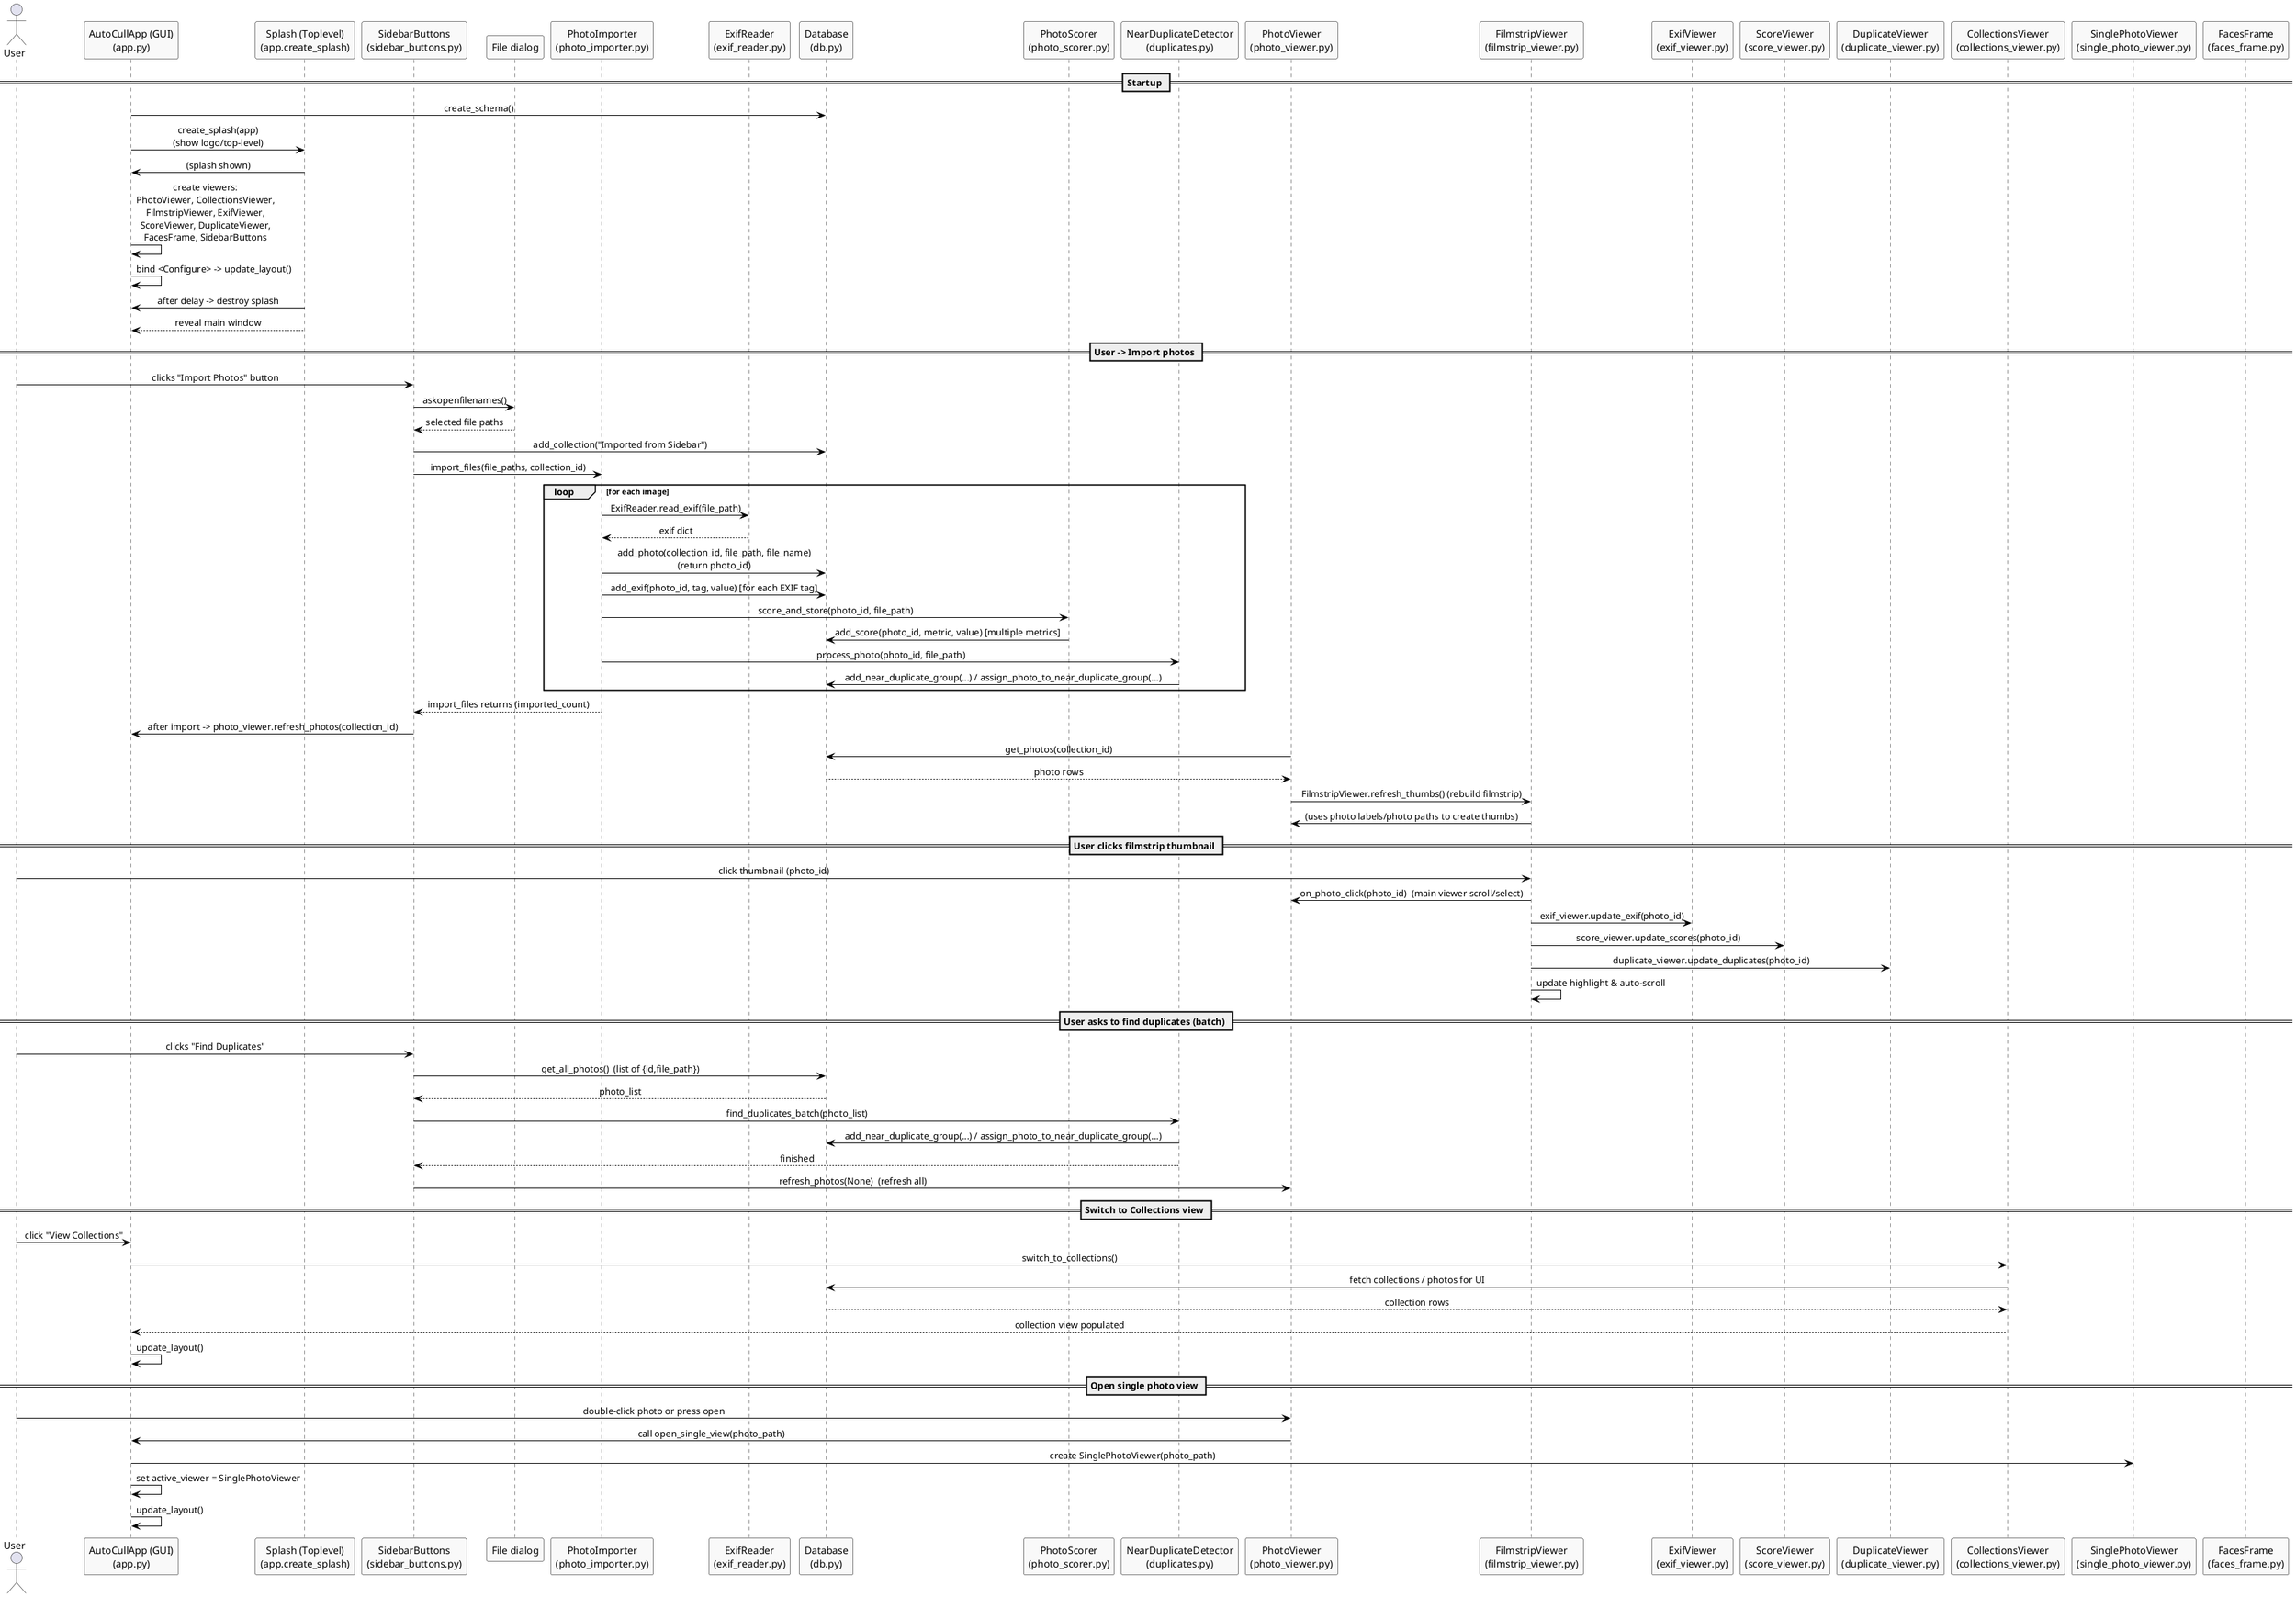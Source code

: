 @startuml
skinparam style strict
skinparam ArrowColor black
skinparam ActorBorderColor black
skinparam ParticipantBorderColor black
skinparam ParticipantBackgroundColor #F9F9F9
skinparam SequenceMessageAlign center

actor User

participant "AutoCullApp (GUI)\n(app.py)" as APP
participant "Splash (Toplevel)\n(app.create_splash)" as SPLASH
participant "SidebarButtons\n(sidebar_buttons.py)" as SB_BTN
participant "File dialog" as DLG
participant "PhotoImporter\n(photo_importer.py)" as IMPORTER
participant "ExifReader\n(exif_reader.py)" as EXIF_R
participant "Database\n(db.py)" as DB
participant "PhotoScorer\n(photo_scorer.py)" as SCORER
participant "NearDuplicateDetector\n(duplicates.py)" as DUP
participant "PhotoViewer\n(photo_viewer.py)" as PV
participant "FilmstripViewer\n(filmstrip_viewer.py)" as FS
participant "ExifViewer\n(exif_viewer.py)" as EV
participant "ScoreViewer\n(score_viewer.py)" as SV
participant "DuplicateViewer\n(duplicate_viewer.py)" as DV
participant "CollectionsViewer\n(collections_viewer.py)" as CM
participant "SinglePhotoViewer\n(single_photo_viewer.py)" as SPV
participant "FacesFrame\n(faces_frame.py)" as FF

== Startup ==
APP -> DB : create_schema()
APP -> SPLASH : create_splash(app)\n(show logo/top-level)
SPLASH -> APP : (splash shown)
APP -> APP : create viewers:\nPhotoViewer, CollectionsViewer,\nFilmstripViewer, ExifViewer,\nScoreViewer, DuplicateViewer,\nFacesFrame, SidebarButtons
APP -> APP : bind <Configure> -> update_layout()
SPLASH -> APP : after delay -> destroy splash
APP <-- SPLASH : reveal main window

== User -> Import photos ==
User -> SB_BTN : clicks "Import Photos" button
SB_BTN -> DLG : askopenfilenames()
DLG --> SB_BTN : selected file paths
SB_BTN -> DB : add_collection("Imported from Sidebar")
SB_BTN -> IMPORTER : import_files(file_paths, collection_id)
loop for each image
    IMPORTER -> EXIF_R : ExifReader.read_exif(file_path)
    EXIF_R --> IMPORTER : exif dict
    IMPORTER -> DB : add_photo(collection_id, file_path, file_name)\n(return photo_id)
    IMPORTER -> DB : add_exif(photo_id, tag, value) [for each EXIF tag]
    IMPORTER -> SCORER : score_and_store(photo_id, file_path)
    SCORER -> DB : add_score(photo_id, metric, value) [multiple metrics]
    IMPORTER -> DUP : process_photo(photo_id, file_path)
    DUP -> DB : add_near_duplicate_group(...) / assign_photo_to_near_duplicate_group(...)
end
IMPORTER --> SB_BTN : import_files returns (imported_count)
SB_BTN -> APP : after import -> photo_viewer.refresh_photos(collection_id)
PV -> DB : get_photos(collection_id)
DB --> PV : photo rows
PV -> FS : FilmstripViewer.refresh_thumbs() (rebuild filmstrip)
FS -> PV : (uses photo labels/photo paths to create thumbs)

== User clicks filmstrip thumbnail ==
User -> FS : click thumbnail (photo_id)
FS -> PV : on_photo_click(photo_id)  (main viewer scroll/select)
FS -> EV : exif_viewer.update_exif(photo_id)
FS -> SV : score_viewer.update_scores(photo_id)
FS -> DV : duplicate_viewer.update_duplicates(photo_id)
FS -> FS : update highlight & auto-scroll

== User asks to find duplicates (batch) ==
User -> SB_BTN : clicks "Find Duplicates"
SB_BTN -> DB : get_all_photos()  (list of {id,file_path})
DB --> SB_BTN : photo_list
SB_BTN -> DUP : find_duplicates_batch(photo_list)
DUP -> DB : add_near_duplicate_group(...) / assign_photo_to_near_duplicate_group(...)
DUP --> SB_BTN : finished
SB_BTN -> PV : refresh_photos(None)  (refresh all)

== Switch to Collections view ==
User -> APP : click "View Collections"
APP -> CM : switch_to_collections()
CM -> DB : fetch collections / photos for UI
DB --> CM : collection rows
CM --> APP : collection view populated
APP -> APP : update_layout()

== Open single photo view ==
User -> PV : double-click photo or press open
PV -> APP : call open_single_view(photo_path)
APP -> SPV : create SinglePhotoViewer(photo_path)
APP -> APP : set active_viewer = SinglePhotoViewer
APP -> APP : update_layout()

@enduml
